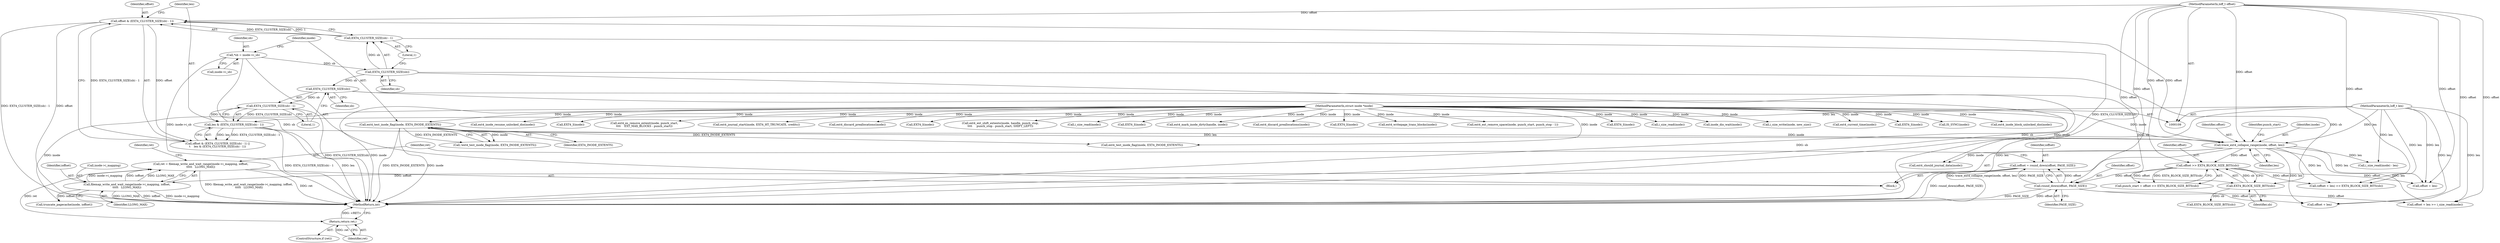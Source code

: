 digraph "0_linux_ea3d7209ca01da209cda6f0dea8be9cc4b7a933b@API" {
"1000198" [label="(Call,ret = filemap_write_and_wait_range(inode->i_mapping, ioffset,\n\t\t\t\t\t   LLONG_MAX))"];
"1000200" [label="(Call,filemap_write_and_wait_range(inode->i_mapping, ioffset,\n\t\t\t\t\t   LLONG_MAX))"];
"1000193" [label="(Call,ioffset = round_down(offset, PAGE_SIZE))"];
"1000195" [label="(Call,round_down(offset, PAGE_SIZE))"];
"1000111" [label="(MethodParameterIn,loff_t offset)"];
"1000167" [label="(Call,offset >> EXT4_BLOCK_SIZE_BITS(sb))"];
"1000161" [label="(Call,trace_ext4_collapse_range(inode, offset, len))"];
"1000129" [label="(Call,ext4_test_inode_flag(inode, EXT4_INODE_EXTENTS))"];
"1000110" [label="(MethodParameterIn,struct inode *inode)"];
"1000137" [label="(Call,offset & (EXT4_CLUSTER_SIZE(sb) - 1))"];
"1000139" [label="(Call,EXT4_CLUSTER_SIZE(sb) - 1)"];
"1000140" [label="(Call,EXT4_CLUSTER_SIZE(sb))"];
"1000115" [label="(Call,*sb = inode->i_sb)"];
"1000143" [label="(Call,len & (EXT4_CLUSTER_SIZE(sb) - 1))"];
"1000112" [label="(MethodParameterIn,loff_t len)"];
"1000145" [label="(Call,EXT4_CLUSTER_SIZE(sb) - 1)"];
"1000146" [label="(Call,EXT4_CLUSTER_SIZE(sb))"];
"1000169" [label="(Call,EXT4_BLOCK_SIZE_BITS(sb))"];
"1000208" [label="(Return,return ret;)"];
"1000327" [label="(Call,EXT4_I(inode))"];
"1000384" [label="(MethodReturn,int)"];
"1000334" [label="(Call,i_size_read(inode))"];
"1000244" [label="(Call,inode_dio_wait(inode))"];
"1000337" [label="(Call,i_size_write(inode, new_size))"];
"1000365" [label="(Call,ext4_current_time(inode))"];
"1000195" [label="(Call,round_down(offset, PAGE_SIZE))"];
"1000180" [label="(Call,ext4_should_journal_data(inode))"];
"1000141" [label="(Identifier,sb)"];
"1000162" [label="(Identifier,inode)"];
"1000142" [label="(Literal,1)"];
"1000138" [label="(Identifier,offset)"];
"1000117" [label="(Call,inode->i_sb)"];
"1000268" [label="(Call,EXT4_I(inode))"];
"1000140" [label="(Call,EXT4_CLUSTER_SIZE(sb))"];
"1000200" [label="(Call,filemap_write_and_wait_range(inode->i_mapping, ioffset,\n\t\t\t\t\t   LLONG_MAX))"];
"1000110" [label="(MethodParameterIn,struct inode *inode)"];
"1000353" [label="(Call,IS_SYNC(inode))"];
"1000168" [label="(Identifier,offset)"];
"1000242" [label="(Call,ext4_inode_block_unlocked_dio(inode))"];
"1000115" [label="(Call,*sb = inode->i_sb)"];
"1000163" [label="(Identifier,offset)"];
"1000173" [label="(Call,(offset + len) >> EXT4_BLOCK_SIZE_BITS(sb))"];
"1000136" [label="(Call,offset & (EXT4_CLUSTER_SIZE(sb) - 1) ||\n\t    len & (EXT4_CLUSTER_SIZE(sb) - 1))"];
"1000170" [label="(Identifier,sb)"];
"1000161" [label="(Call,trace_ext4_collapse_range(inode, offset, len))"];
"1000129" [label="(Call,ext4_test_inode_flag(inode, EXT4_INODE_EXTENTS))"];
"1000374" [label="(Call,ext4_inode_resume_unlocked_dio(inode))"];
"1000177" [label="(Call,EXT4_BLOCK_SIZE_BITS(sb))"];
"1000113" [label="(Block,)"];
"1000206" [label="(ControlStructure,if (ret))"];
"1000216" [label="(Call,offset + len >= i_size_read(inode))"];
"1000164" [label="(Identifier,len)"];
"1000239" [label="(Call,truncate_pagecache(inode, ioffset))"];
"1000147" [label="(Identifier,sb)"];
"1000111" [label="(MethodParameterIn,loff_t offset)"];
"1000174" [label="(Call,offset + len)"];
"1000169" [label="(Call,EXT4_BLOCK_SIZE_BITS(sb))"];
"1000349" [label="(Call,EXT4_I(inode))"];
"1000209" [label="(Identifier,ret)"];
"1000275" [label="(Call,ext4_es_remove_extent(inode, punch_start,\n\t\t\t\t    EXT_MAX_BLOCKS - punch_start))"];
"1000165" [label="(Call,punch_start = offset >> EXT4_BLOCK_SIZE_BITS(sb))"];
"1000112" [label="(MethodParameterIn,loff_t len)"];
"1000131" [label="(Identifier,EXT4_INODE_EXTENTS)"];
"1000198" [label="(Call,ret = filemap_write_and_wait_range(inode->i_mapping, ioffset,\n\t\t\t\t\t   LLONG_MAX))"];
"1000252" [label="(Call,ext4_journal_start(inode, EXT4_HT_TRUNCATE, credits))"];
"1000309" [label="(Call,ext4_discard_preallocations(inode))"];
"1000230" [label="(Call,ext4_test_inode_flag(inode, EXT4_INODE_EXTENTS))"];
"1000197" [label="(Identifier,PAGE_SIZE)"];
"1000287" [label="(Call,EXT4_I(inode))"];
"1000313" [label="(Call,ext4_ext_shift_extents(inode, handle, punch_stop,\n\t\t\t\t     punch_stop - punch_start, SHIFT_LEFT))"];
"1000145" [label="(Call,EXT4_CLUSTER_SIZE(sb) - 1)"];
"1000220" [label="(Call,i_size_read(inode))"];
"1000342" [label="(Call,EXT4_I(inode))"];
"1000367" [label="(Call,ext4_mark_inode_dirty(handle, inode))"];
"1000193" [label="(Call,ioffset = round_down(offset, PAGE_SIZE))"];
"1000128" [label="(Call,!ext4_test_inode_flag(inode, EXT4_INODE_EXTENTS))"];
"1000271" [label="(Call,ext4_discard_preallocations(inode))"];
"1000305" [label="(Call,EXT4_I(inode))"];
"1000207" [label="(Identifier,ret)"];
"1000196" [label="(Identifier,offset)"];
"1000199" [label="(Identifier,ret)"];
"1000333" [label="(Call,i_size_read(inode) - len)"];
"1000201" [label="(Call,inode->i_mapping)"];
"1000116" [label="(Identifier,sb)"];
"1000139" [label="(Call,EXT4_CLUSTER_SIZE(sb) - 1)"];
"1000167" [label="(Call,offset >> EXT4_BLOCK_SIZE_BITS(sb))"];
"1000137" [label="(Call,offset & (EXT4_CLUSTER_SIZE(sb) - 1))"];
"1000204" [label="(Identifier,ioffset)"];
"1000248" [label="(Call,ext4_writepage_trans_blocks(inode))"];
"1000217" [label="(Call,offset + len)"];
"1000148" [label="(Literal,1)"];
"1000146" [label="(Call,EXT4_CLUSTER_SIZE(sb))"];
"1000130" [label="(Identifier,inode)"];
"1000166" [label="(Identifier,punch_start)"];
"1000143" [label="(Call,len & (EXT4_CLUSTER_SIZE(sb) - 1))"];
"1000208" [label="(Return,return ret;)"];
"1000194" [label="(Identifier,ioffset)"];
"1000205" [label="(Identifier,LLONG_MAX)"];
"1000293" [label="(Call,ext4_ext_remove_space(inode, punch_start, punch_stop - 1))"];
"1000144" [label="(Identifier,len)"];
"1000198" -> "1000113"  [label="AST: "];
"1000198" -> "1000200"  [label="CFG: "];
"1000199" -> "1000198"  [label="AST: "];
"1000200" -> "1000198"  [label="AST: "];
"1000207" -> "1000198"  [label="CFG: "];
"1000198" -> "1000384"  [label="DDG: filemap_write_and_wait_range(inode->i_mapping, ioffset,\n\t\t\t\t\t   LLONG_MAX)"];
"1000198" -> "1000384"  [label="DDG: ret"];
"1000200" -> "1000198"  [label="DDG: inode->i_mapping"];
"1000200" -> "1000198"  [label="DDG: ioffset"];
"1000200" -> "1000198"  [label="DDG: LLONG_MAX"];
"1000198" -> "1000208"  [label="DDG: ret"];
"1000200" -> "1000205"  [label="CFG: "];
"1000201" -> "1000200"  [label="AST: "];
"1000204" -> "1000200"  [label="AST: "];
"1000205" -> "1000200"  [label="AST: "];
"1000200" -> "1000384"  [label="DDG: inode->i_mapping"];
"1000200" -> "1000384"  [label="DDG: LLONG_MAX"];
"1000200" -> "1000384"  [label="DDG: ioffset"];
"1000193" -> "1000200"  [label="DDG: ioffset"];
"1000200" -> "1000239"  [label="DDG: ioffset"];
"1000193" -> "1000113"  [label="AST: "];
"1000193" -> "1000195"  [label="CFG: "];
"1000194" -> "1000193"  [label="AST: "];
"1000195" -> "1000193"  [label="AST: "];
"1000199" -> "1000193"  [label="CFG: "];
"1000193" -> "1000384"  [label="DDG: round_down(offset, PAGE_SIZE)"];
"1000195" -> "1000193"  [label="DDG: offset"];
"1000195" -> "1000193"  [label="DDG: PAGE_SIZE"];
"1000195" -> "1000197"  [label="CFG: "];
"1000196" -> "1000195"  [label="AST: "];
"1000197" -> "1000195"  [label="AST: "];
"1000195" -> "1000384"  [label="DDG: PAGE_SIZE"];
"1000195" -> "1000384"  [label="DDG: offset"];
"1000111" -> "1000195"  [label="DDG: offset"];
"1000167" -> "1000195"  [label="DDG: offset"];
"1000195" -> "1000216"  [label="DDG: offset"];
"1000195" -> "1000217"  [label="DDG: offset"];
"1000111" -> "1000109"  [label="AST: "];
"1000111" -> "1000384"  [label="DDG: offset"];
"1000111" -> "1000137"  [label="DDG: offset"];
"1000111" -> "1000161"  [label="DDG: offset"];
"1000111" -> "1000167"  [label="DDG: offset"];
"1000111" -> "1000173"  [label="DDG: offset"];
"1000111" -> "1000174"  [label="DDG: offset"];
"1000111" -> "1000216"  [label="DDG: offset"];
"1000111" -> "1000217"  [label="DDG: offset"];
"1000167" -> "1000165"  [label="AST: "];
"1000167" -> "1000169"  [label="CFG: "];
"1000168" -> "1000167"  [label="AST: "];
"1000169" -> "1000167"  [label="AST: "];
"1000165" -> "1000167"  [label="CFG: "];
"1000167" -> "1000165"  [label="DDG: offset"];
"1000167" -> "1000165"  [label="DDG: EXT4_BLOCK_SIZE_BITS(sb)"];
"1000161" -> "1000167"  [label="DDG: offset"];
"1000169" -> "1000167"  [label="DDG: sb"];
"1000167" -> "1000173"  [label="DDG: offset"];
"1000167" -> "1000174"  [label="DDG: offset"];
"1000161" -> "1000113"  [label="AST: "];
"1000161" -> "1000164"  [label="CFG: "];
"1000162" -> "1000161"  [label="AST: "];
"1000163" -> "1000161"  [label="AST: "];
"1000164" -> "1000161"  [label="AST: "];
"1000166" -> "1000161"  [label="CFG: "];
"1000161" -> "1000384"  [label="DDG: trace_ext4_collapse_range(inode, offset, len)"];
"1000129" -> "1000161"  [label="DDG: inode"];
"1000110" -> "1000161"  [label="DDG: inode"];
"1000137" -> "1000161"  [label="DDG: offset"];
"1000143" -> "1000161"  [label="DDG: len"];
"1000112" -> "1000161"  [label="DDG: len"];
"1000161" -> "1000173"  [label="DDG: len"];
"1000161" -> "1000174"  [label="DDG: len"];
"1000161" -> "1000180"  [label="DDG: inode"];
"1000161" -> "1000216"  [label="DDG: len"];
"1000161" -> "1000217"  [label="DDG: len"];
"1000161" -> "1000333"  [label="DDG: len"];
"1000129" -> "1000128"  [label="AST: "];
"1000129" -> "1000131"  [label="CFG: "];
"1000130" -> "1000129"  [label="AST: "];
"1000131" -> "1000129"  [label="AST: "];
"1000128" -> "1000129"  [label="CFG: "];
"1000129" -> "1000384"  [label="DDG: inode"];
"1000129" -> "1000384"  [label="DDG: EXT4_INODE_EXTENTS"];
"1000129" -> "1000128"  [label="DDG: inode"];
"1000129" -> "1000128"  [label="DDG: EXT4_INODE_EXTENTS"];
"1000110" -> "1000129"  [label="DDG: inode"];
"1000129" -> "1000230"  [label="DDG: EXT4_INODE_EXTENTS"];
"1000110" -> "1000109"  [label="AST: "];
"1000110" -> "1000384"  [label="DDG: inode"];
"1000110" -> "1000180"  [label="DDG: inode"];
"1000110" -> "1000220"  [label="DDG: inode"];
"1000110" -> "1000230"  [label="DDG: inode"];
"1000110" -> "1000239"  [label="DDG: inode"];
"1000110" -> "1000242"  [label="DDG: inode"];
"1000110" -> "1000244"  [label="DDG: inode"];
"1000110" -> "1000248"  [label="DDG: inode"];
"1000110" -> "1000252"  [label="DDG: inode"];
"1000110" -> "1000268"  [label="DDG: inode"];
"1000110" -> "1000271"  [label="DDG: inode"];
"1000110" -> "1000275"  [label="DDG: inode"];
"1000110" -> "1000287"  [label="DDG: inode"];
"1000110" -> "1000293"  [label="DDG: inode"];
"1000110" -> "1000305"  [label="DDG: inode"];
"1000110" -> "1000309"  [label="DDG: inode"];
"1000110" -> "1000313"  [label="DDG: inode"];
"1000110" -> "1000327"  [label="DDG: inode"];
"1000110" -> "1000334"  [label="DDG: inode"];
"1000110" -> "1000337"  [label="DDG: inode"];
"1000110" -> "1000342"  [label="DDG: inode"];
"1000110" -> "1000349"  [label="DDG: inode"];
"1000110" -> "1000353"  [label="DDG: inode"];
"1000110" -> "1000365"  [label="DDG: inode"];
"1000110" -> "1000367"  [label="DDG: inode"];
"1000110" -> "1000374"  [label="DDG: inode"];
"1000137" -> "1000136"  [label="AST: "];
"1000137" -> "1000139"  [label="CFG: "];
"1000138" -> "1000137"  [label="AST: "];
"1000139" -> "1000137"  [label="AST: "];
"1000144" -> "1000137"  [label="CFG: "];
"1000136" -> "1000137"  [label="CFG: "];
"1000137" -> "1000384"  [label="DDG: EXT4_CLUSTER_SIZE(sb) - 1"];
"1000137" -> "1000384"  [label="DDG: offset"];
"1000137" -> "1000136"  [label="DDG: offset"];
"1000137" -> "1000136"  [label="DDG: EXT4_CLUSTER_SIZE(sb) - 1"];
"1000139" -> "1000137"  [label="DDG: EXT4_CLUSTER_SIZE(sb)"];
"1000139" -> "1000137"  [label="DDG: 1"];
"1000139" -> "1000142"  [label="CFG: "];
"1000140" -> "1000139"  [label="AST: "];
"1000142" -> "1000139"  [label="AST: "];
"1000139" -> "1000384"  [label="DDG: EXT4_CLUSTER_SIZE(sb)"];
"1000140" -> "1000139"  [label="DDG: sb"];
"1000140" -> "1000141"  [label="CFG: "];
"1000141" -> "1000140"  [label="AST: "];
"1000142" -> "1000140"  [label="CFG: "];
"1000140" -> "1000384"  [label="DDG: sb"];
"1000115" -> "1000140"  [label="DDG: sb"];
"1000140" -> "1000146"  [label="DDG: sb"];
"1000140" -> "1000169"  [label="DDG: sb"];
"1000115" -> "1000113"  [label="AST: "];
"1000115" -> "1000117"  [label="CFG: "];
"1000116" -> "1000115"  [label="AST: "];
"1000117" -> "1000115"  [label="AST: "];
"1000130" -> "1000115"  [label="CFG: "];
"1000115" -> "1000384"  [label="DDG: inode->i_sb"];
"1000115" -> "1000384"  [label="DDG: sb"];
"1000143" -> "1000136"  [label="AST: "];
"1000143" -> "1000145"  [label="CFG: "];
"1000144" -> "1000143"  [label="AST: "];
"1000145" -> "1000143"  [label="AST: "];
"1000136" -> "1000143"  [label="CFG: "];
"1000143" -> "1000384"  [label="DDG: len"];
"1000143" -> "1000384"  [label="DDG: EXT4_CLUSTER_SIZE(sb) - 1"];
"1000143" -> "1000136"  [label="DDG: len"];
"1000143" -> "1000136"  [label="DDG: EXT4_CLUSTER_SIZE(sb) - 1"];
"1000112" -> "1000143"  [label="DDG: len"];
"1000145" -> "1000143"  [label="DDG: EXT4_CLUSTER_SIZE(sb)"];
"1000145" -> "1000143"  [label="DDG: 1"];
"1000112" -> "1000109"  [label="AST: "];
"1000112" -> "1000384"  [label="DDG: len"];
"1000112" -> "1000173"  [label="DDG: len"];
"1000112" -> "1000174"  [label="DDG: len"];
"1000112" -> "1000216"  [label="DDG: len"];
"1000112" -> "1000217"  [label="DDG: len"];
"1000112" -> "1000333"  [label="DDG: len"];
"1000145" -> "1000148"  [label="CFG: "];
"1000146" -> "1000145"  [label="AST: "];
"1000148" -> "1000145"  [label="AST: "];
"1000145" -> "1000384"  [label="DDG: EXT4_CLUSTER_SIZE(sb)"];
"1000146" -> "1000145"  [label="DDG: sb"];
"1000146" -> "1000147"  [label="CFG: "];
"1000147" -> "1000146"  [label="AST: "];
"1000148" -> "1000146"  [label="CFG: "];
"1000146" -> "1000384"  [label="DDG: sb"];
"1000146" -> "1000169"  [label="DDG: sb"];
"1000169" -> "1000170"  [label="CFG: "];
"1000170" -> "1000169"  [label="AST: "];
"1000169" -> "1000177"  [label="DDG: sb"];
"1000208" -> "1000206"  [label="AST: "];
"1000208" -> "1000209"  [label="CFG: "];
"1000209" -> "1000208"  [label="AST: "];
"1000384" -> "1000208"  [label="CFG: "];
"1000208" -> "1000384"  [label="DDG: <RET>"];
"1000209" -> "1000208"  [label="DDG: ret"];
}
